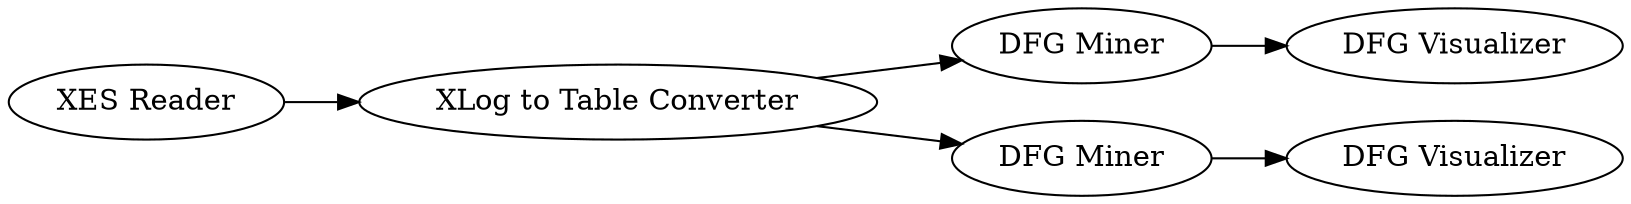 digraph {
	9 -> 8
	8 -> 10
	9 -> 11
	11 -> 12
	6 -> 9
	9 [label="XLog to Table Converter"]
	11 [label="DFG Miner"]
	8 [label="DFG Miner"]
	6 [label="XES Reader"]
	12 [label="DFG Visualizer"]
	10 [label="DFG Visualizer"]
	rankdir=LR
}
